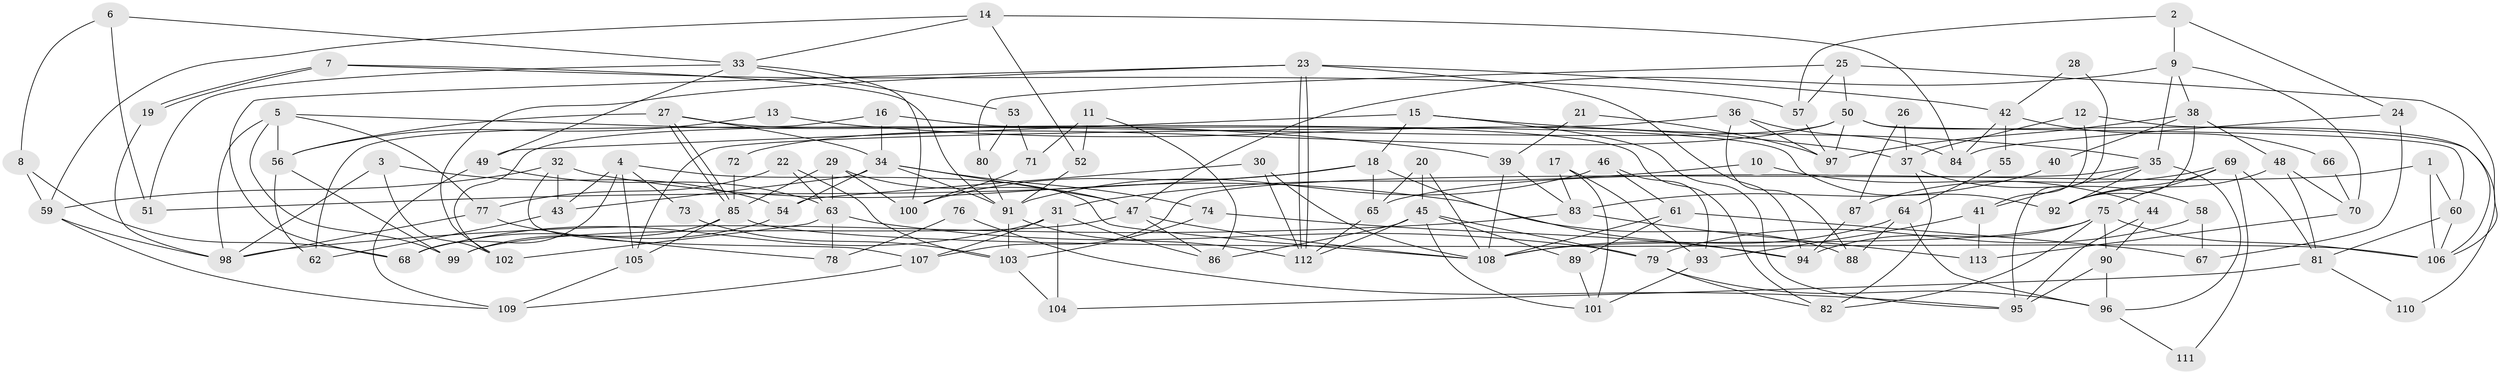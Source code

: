// Generated by graph-tools (version 1.1) at 2025/36/03/09/25 02:36:14]
// undirected, 113 vertices, 226 edges
graph export_dot {
graph [start="1"]
  node [color=gray90,style=filled];
  1;
  2;
  3;
  4;
  5;
  6;
  7;
  8;
  9;
  10;
  11;
  12;
  13;
  14;
  15;
  16;
  17;
  18;
  19;
  20;
  21;
  22;
  23;
  24;
  25;
  26;
  27;
  28;
  29;
  30;
  31;
  32;
  33;
  34;
  35;
  36;
  37;
  38;
  39;
  40;
  41;
  42;
  43;
  44;
  45;
  46;
  47;
  48;
  49;
  50;
  51;
  52;
  53;
  54;
  55;
  56;
  57;
  58;
  59;
  60;
  61;
  62;
  63;
  64;
  65;
  66;
  67;
  68;
  69;
  70;
  71;
  72;
  73;
  74;
  75;
  76;
  77;
  78;
  79;
  80;
  81;
  82;
  83;
  84;
  85;
  86;
  87;
  88;
  89;
  90;
  91;
  92;
  93;
  94;
  95;
  96;
  97;
  98;
  99;
  100;
  101;
  102;
  103;
  104;
  105;
  106;
  107;
  108;
  109;
  110;
  111;
  112;
  113;
  1 -- 106;
  1 -- 65;
  1 -- 60;
  2 -- 9;
  2 -- 57;
  2 -- 24;
  3 -- 98;
  3 -- 54;
  3 -- 102;
  4 -- 108;
  4 -- 68;
  4 -- 43;
  4 -- 73;
  4 -- 105;
  5 -- 77;
  5 -- 99;
  5 -- 39;
  5 -- 56;
  5 -- 98;
  6 -- 33;
  6 -- 8;
  6 -- 51;
  7 -- 57;
  7 -- 19;
  7 -- 19;
  7 -- 91;
  8 -- 68;
  8 -- 59;
  9 -- 38;
  9 -- 47;
  9 -- 35;
  9 -- 70;
  10 -- 31;
  10 -- 44;
  11 -- 86;
  11 -- 52;
  11 -- 71;
  12 -- 37;
  12 -- 106;
  12 -- 41;
  13 -- 56;
  13 -- 37;
  14 -- 59;
  14 -- 33;
  14 -- 52;
  14 -- 84;
  15 -- 35;
  15 -- 18;
  15 -- 49;
  15 -- 95;
  16 -- 92;
  16 -- 62;
  16 -- 34;
  17 -- 93;
  17 -- 83;
  17 -- 101;
  18 -- 100;
  18 -- 94;
  18 -- 51;
  18 -- 65;
  19 -- 98;
  20 -- 108;
  20 -- 45;
  20 -- 65;
  21 -- 39;
  21 -- 97;
  22 -- 63;
  22 -- 103;
  22 -- 77;
  23 -- 112;
  23 -- 112;
  23 -- 68;
  23 -- 42;
  23 -- 94;
  23 -- 102;
  24 -- 84;
  24 -- 67;
  25 -- 106;
  25 -- 50;
  25 -- 57;
  25 -- 80;
  26 -- 37;
  26 -- 87;
  27 -- 34;
  27 -- 85;
  27 -- 85;
  27 -- 56;
  27 -- 82;
  28 -- 95;
  28 -- 42;
  29 -- 47;
  29 -- 100;
  29 -- 63;
  29 -- 85;
  30 -- 108;
  30 -- 112;
  30 -- 54;
  31 -- 86;
  31 -- 107;
  31 -- 68;
  31 -- 104;
  32 -- 107;
  32 -- 43;
  32 -- 59;
  32 -- 88;
  33 -- 51;
  33 -- 49;
  33 -- 53;
  33 -- 100;
  34 -- 91;
  34 -- 43;
  34 -- 47;
  34 -- 54;
  34 -- 74;
  35 -- 41;
  35 -- 92;
  35 -- 96;
  35 -- 107;
  36 -- 88;
  36 -- 105;
  36 -- 84;
  36 -- 97;
  37 -- 58;
  37 -- 82;
  38 -- 48;
  38 -- 97;
  38 -- 40;
  38 -- 92;
  39 -- 108;
  39 -- 83;
  40 -- 83;
  41 -- 113;
  41 -- 93;
  42 -- 84;
  42 -- 55;
  42 -- 66;
  43 -- 62;
  44 -- 95;
  44 -- 90;
  45 -- 79;
  45 -- 112;
  45 -- 86;
  45 -- 89;
  45 -- 101;
  46 -- 93;
  46 -- 91;
  46 -- 61;
  47 -- 99;
  47 -- 86;
  47 -- 108;
  48 -- 92;
  48 -- 81;
  48 -- 70;
  49 -- 63;
  49 -- 109;
  50 -- 102;
  50 -- 60;
  50 -- 72;
  50 -- 97;
  50 -- 110;
  52 -- 91;
  53 -- 80;
  53 -- 71;
  54 -- 68;
  55 -- 64;
  56 -- 62;
  56 -- 99;
  57 -- 97;
  58 -- 67;
  58 -- 79;
  59 -- 109;
  59 -- 98;
  60 -- 106;
  60 -- 81;
  61 -- 89;
  61 -- 67;
  61 -- 108;
  63 -- 102;
  63 -- 78;
  63 -- 79;
  64 -- 96;
  64 -- 108;
  64 -- 88;
  65 -- 112;
  66 -- 70;
  69 -- 81;
  69 -- 92;
  69 -- 75;
  69 -- 87;
  69 -- 111;
  70 -- 113;
  71 -- 100;
  72 -- 85;
  73 -- 103;
  74 -- 94;
  74 -- 103;
  75 -- 108;
  75 -- 82;
  75 -- 90;
  75 -- 94;
  75 -- 106;
  76 -- 78;
  76 -- 95;
  77 -- 98;
  77 -- 78;
  79 -- 82;
  79 -- 96;
  80 -- 91;
  81 -- 104;
  81 -- 110;
  83 -- 98;
  83 -- 113;
  85 -- 99;
  85 -- 105;
  85 -- 106;
  87 -- 94;
  89 -- 101;
  90 -- 96;
  90 -- 95;
  91 -- 112;
  91 -- 103;
  93 -- 101;
  96 -- 111;
  103 -- 104;
  105 -- 109;
  107 -- 109;
}
